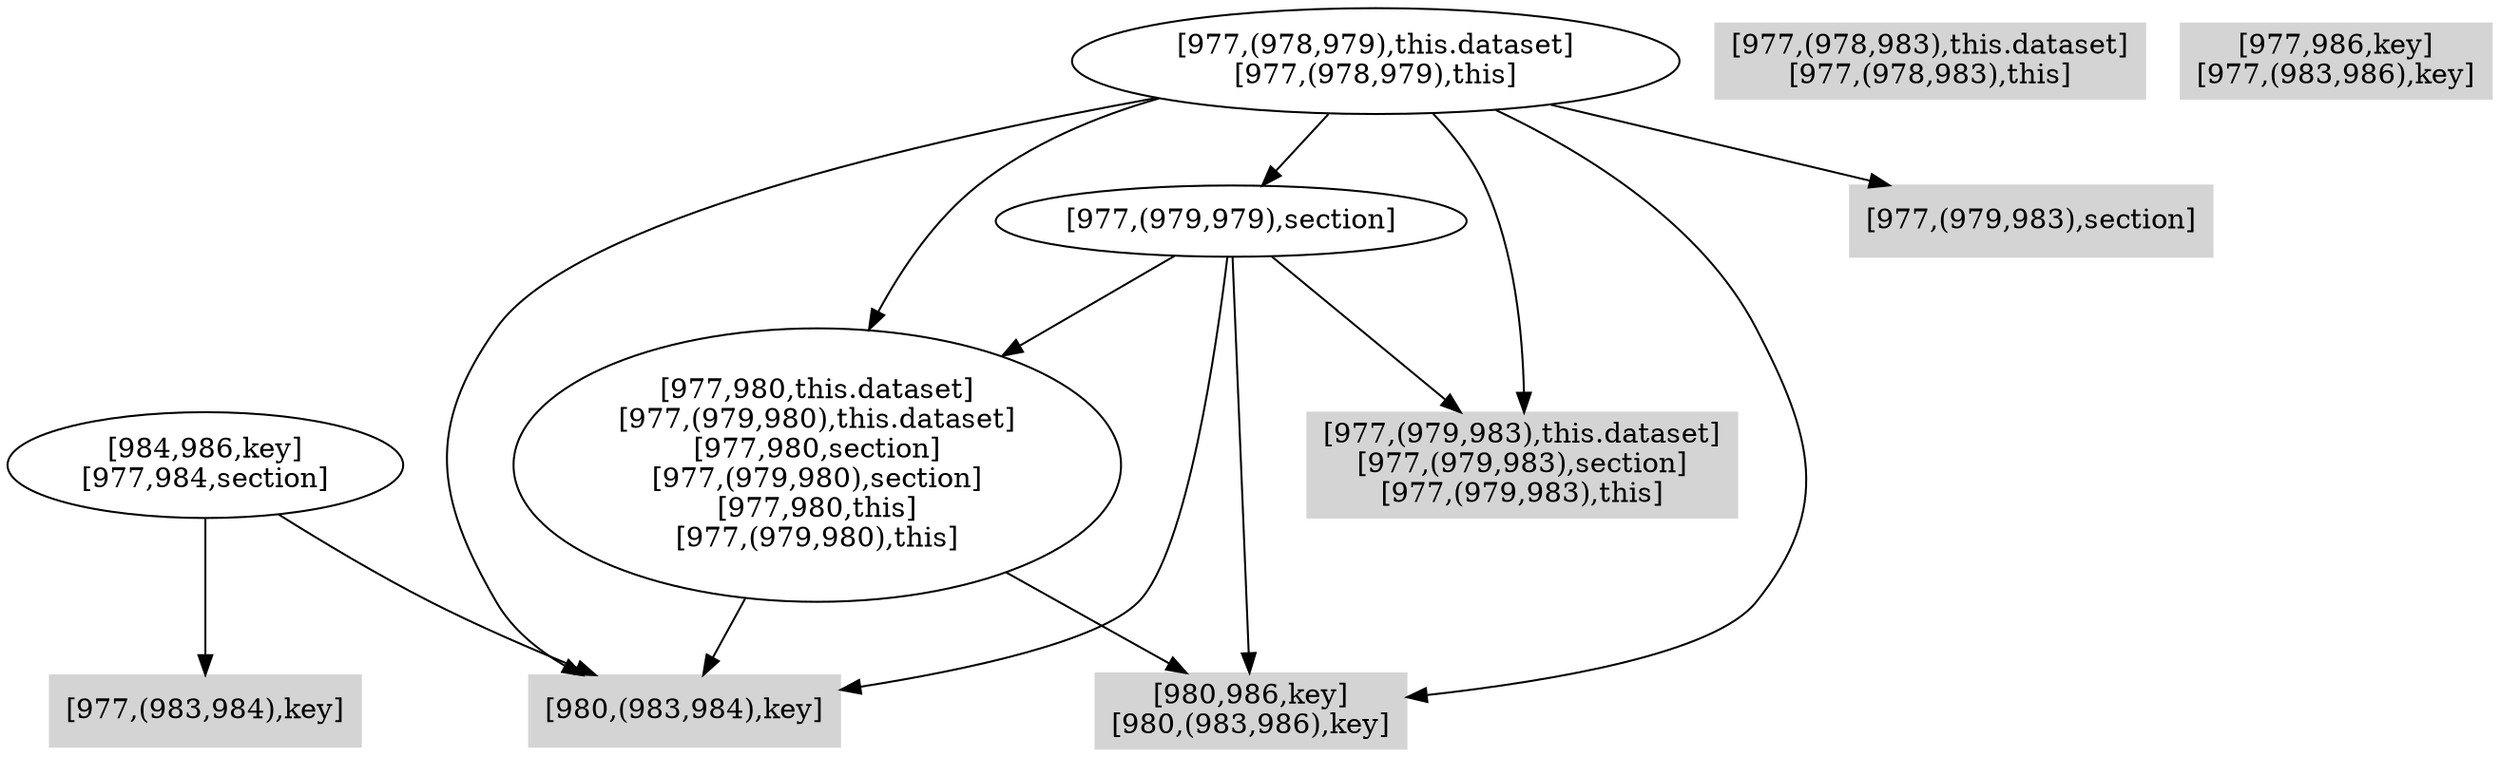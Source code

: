 digraph { 
3844 [shape=box,style=filled,color=".0 .0 .83",label="[980,(983,984),key]"];
3845 [shape=box,style=filled,color=".0 .0 .83",label="[980,986,key]\n[980,(983,986),key]"];
3846 [label="[977,980,this.dataset]\n[977,(979,980),this.dataset]\n[977,980,section]\n[977,(979,980),section]\n[977,980,this]\n[977,(979,980),this]"];
3847 [shape=box,style=filled,color=".0 .0 .83",label="[977,(979,983),this.dataset]\n[977,(979,983),section]\n[977,(979,983),this]"];
3848 [label="[977,(979,979),section]"];
3849 [shape=box,style=filled,color=".0 .0 .83",label="[977,(979,983),section]"];
3850 [label="[977,(978,979),this.dataset]\n[977,(978,979),this]"];
3851 [shape=box,style=filled,color=".0 .0 .83",label="[977,(978,983),this.dataset]\n[977,(978,983),this]"];
3852 [shape=box,style=filled,color=".0 .0 .83",label="[977,(983,984),key]"];
3853 [label="[984,986,key]\n[977,984,section]"];
3854 [shape=box,style=filled,color=".0 .0 .83",label="[977,986,key]\n[977,(983,986),key]"];
3846 -> 3844;
3846 -> 3845;
3848 -> 3844;
3848 -> 3845;
3848 -> 3846;
3848 -> 3847;
3850 -> 3844;
3850 -> 3845;
3850 -> 3846;
3850 -> 3847;
3850 -> 3848;
3850 -> 3849;
3853 -> 3844;
3853 -> 3852;
}
